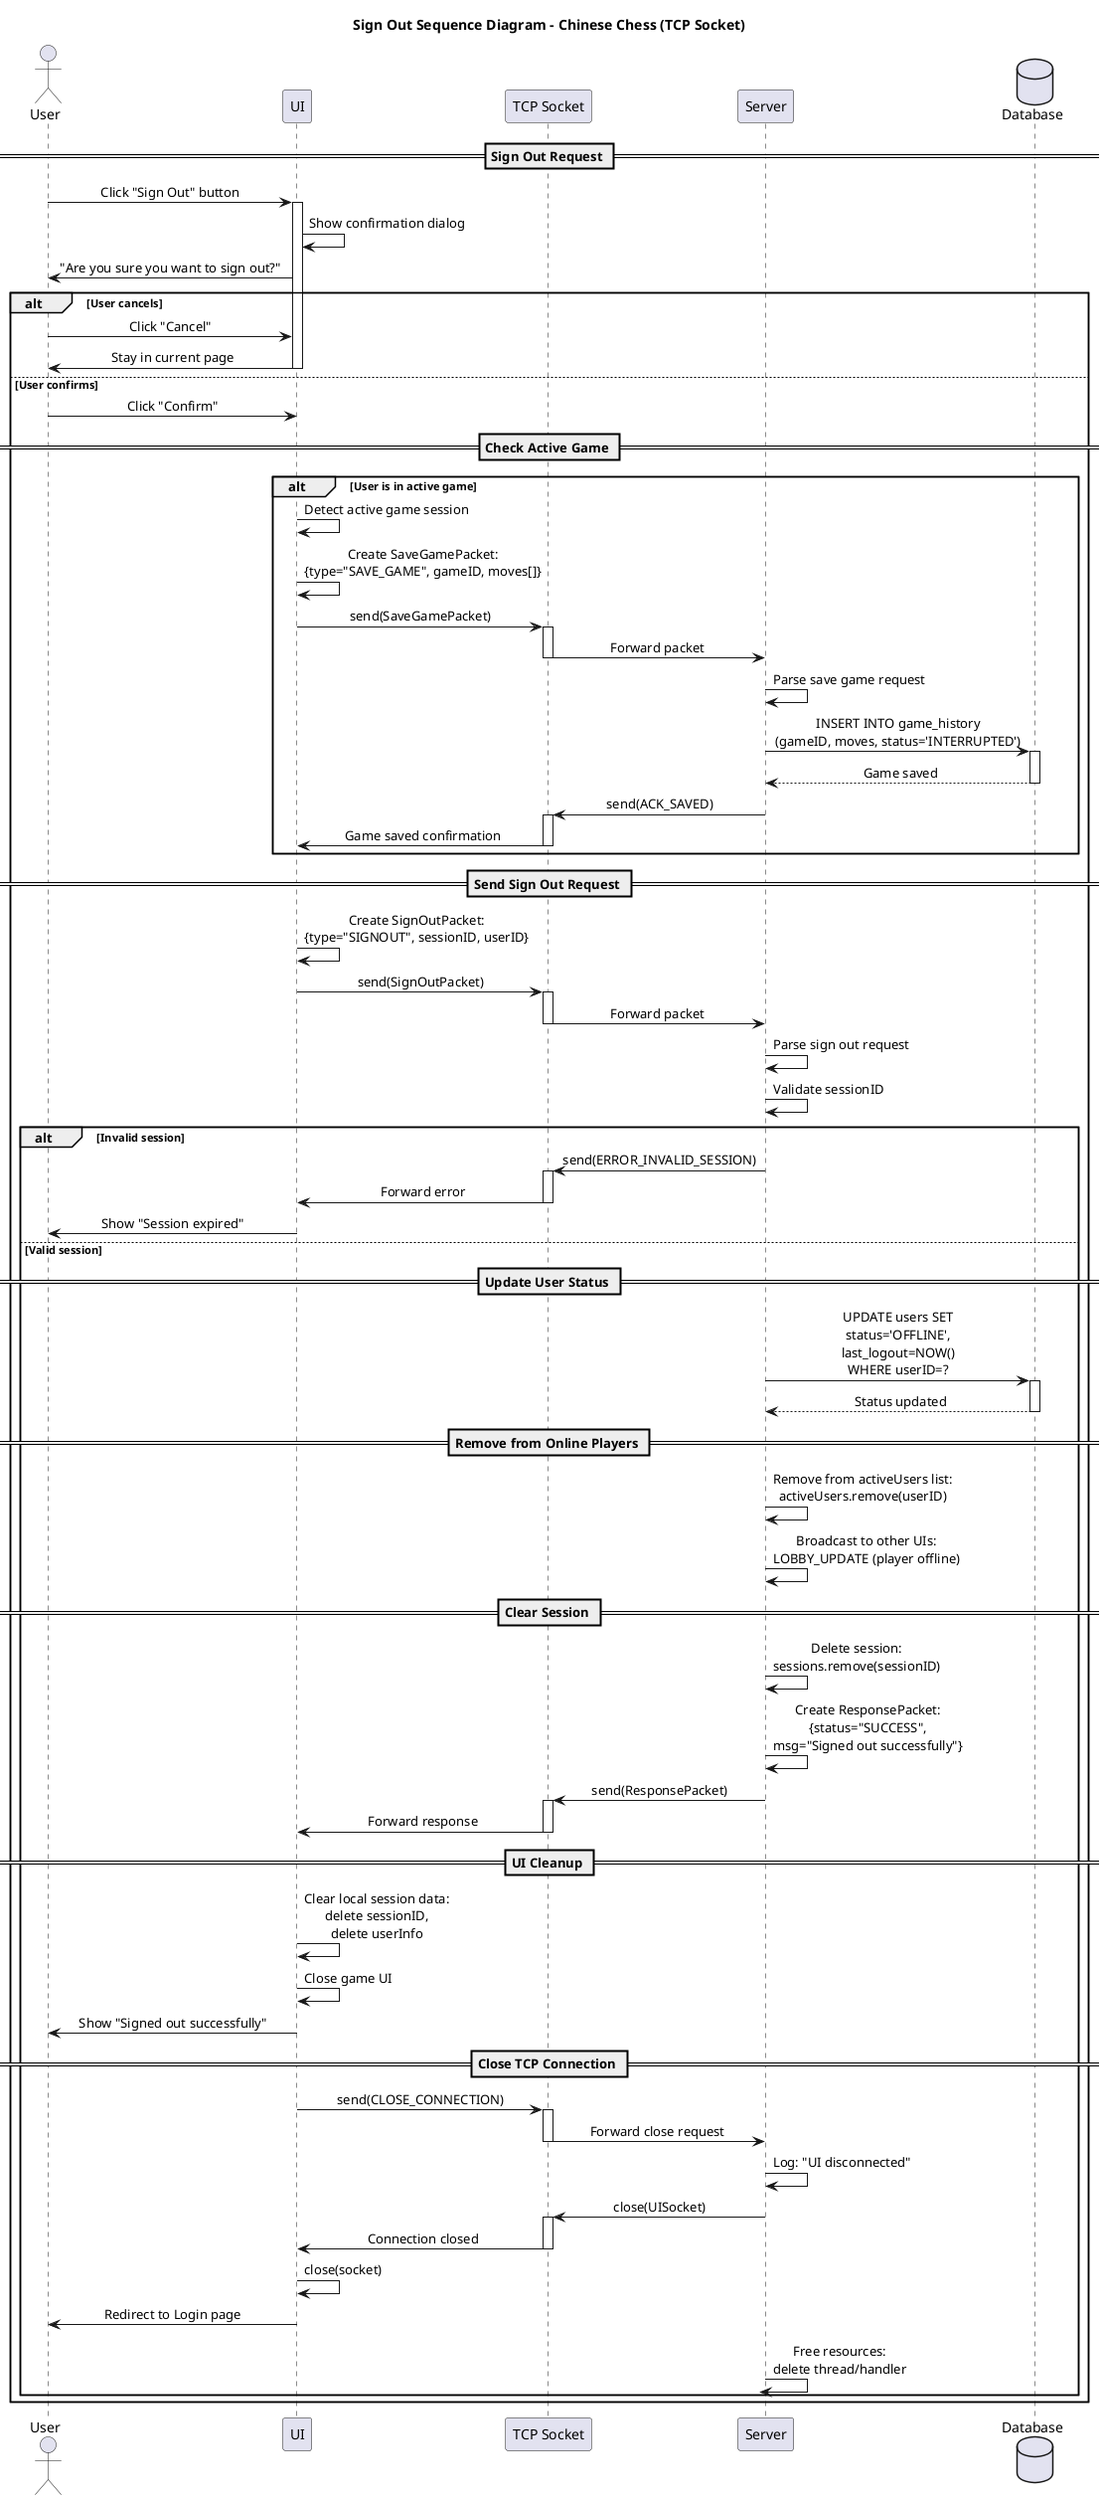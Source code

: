 @startuml
title Sign Out Sequence Diagram - Chinese Chess (TCP Socket)

skinparam sequenceMessageAlign center
skinparam responseMessageBelowArrow true

actor User
participant "UI" as UI
participant "TCP Socket" as Socket
participant "Server" as Server
database "Database" as DB

== Sign Out Request ==
User -> UI: Click "Sign Out" button
activate UI

UI -> UI: Show confirmation dialog
UI -> User: "Are you sure you want to sign out?"

alt User cancels
    User -> UI: Click "Cancel"
    UI -> User: Stay in current page
    deactivate UI
    
else User confirms
    User -> UI: Click "Confirm"
    
    == Check Active Game ==
    alt User is in active game
        UI -> UI: Detect active game session
        UI -> UI: Create SaveGamePacket:\n{type="SAVE_GAME", gameID, moves[]}
        
        UI -> Socket: send(SaveGamePacket)
        activate Socket
        Socket -> Server: Forward packet
        deactivate Socket
        
        Server -> Server: Parse save game request
        Server -> DB: INSERT INTO game_history\n(gameID, moves, status='INTERRUPTED')
        activate DB
        DB --> Server: Game saved
        deactivate DB
        
        Server -> Socket: send(ACK_SAVED)
        activate Socket
        Socket -> UI: Game saved confirmation
        deactivate Socket
    end
    
    == Send Sign Out Request ==
    UI -> UI: Create SignOutPacket:\n{type="SIGNOUT", sessionID, userID}
    
    UI -> Socket: send(SignOutPacket)
    activate Socket
    Socket -> Server: Forward packet
    deactivate Socket
    
    Server -> Server: Parse sign out request
    Server -> Server: Validate sessionID
    
    alt Invalid session
        Server -> Socket: send(ERROR_INVALID_SESSION)
        activate Socket
        Socket -> UI: Forward error
        deactivate Socket
        UI -> User: Show "Session expired"
        
    else Valid session
        == Update User Status ==
        Server -> DB: UPDATE users SET\nstatus='OFFLINE',\nlast_logout=NOW()\nWHERE userID=?
        activate DB
        DB --> Server: Status updated
        deactivate DB
        
        == Remove from Online Players ==
        Server -> Server: Remove from activeUsers list:\nactiveUsers.remove(userID)
        
        Server -> Server: Broadcast to other UIs:\nLOBBY_UPDATE (player offline)
        
        == Clear Session ==
        Server -> Server: Delete session:\nsessions.remove(sessionID)
        
        Server -> Server: Create ResponsePacket:\n{status="SUCCESS",\nmsg="Signed out successfully"}
        
        Server -> Socket: send(ResponsePacket)
        activate Socket
        Socket -> UI: Forward response
        deactivate Socket
        
        == UI Cleanup ==
        UI -> UI: Clear local session data:\ndelete sessionID,\ndelete userInfo
        
        UI -> UI: Close game UI
        UI -> User: Show "Signed out successfully"
        
        == Close TCP Connection ==
        UI -> Socket: send(CLOSE_CONNECTION)
        activate Socket
        Socket -> Server: Forward close request
        deactivate Socket
        
        Server -> Server: Log: "UI disconnected"
        Server -> Socket: close(UISocket)
        activate Socket
        Socket -> UI: Connection closed
        deactivate Socket
        
        UI -> UI: close(socket)
        
        UI -> User: Redirect to Login page
        deactivate UI
        
        Server -> Server: Free resources:\ndelete thread/handler
        deactivate Server
    end
end

@enduml